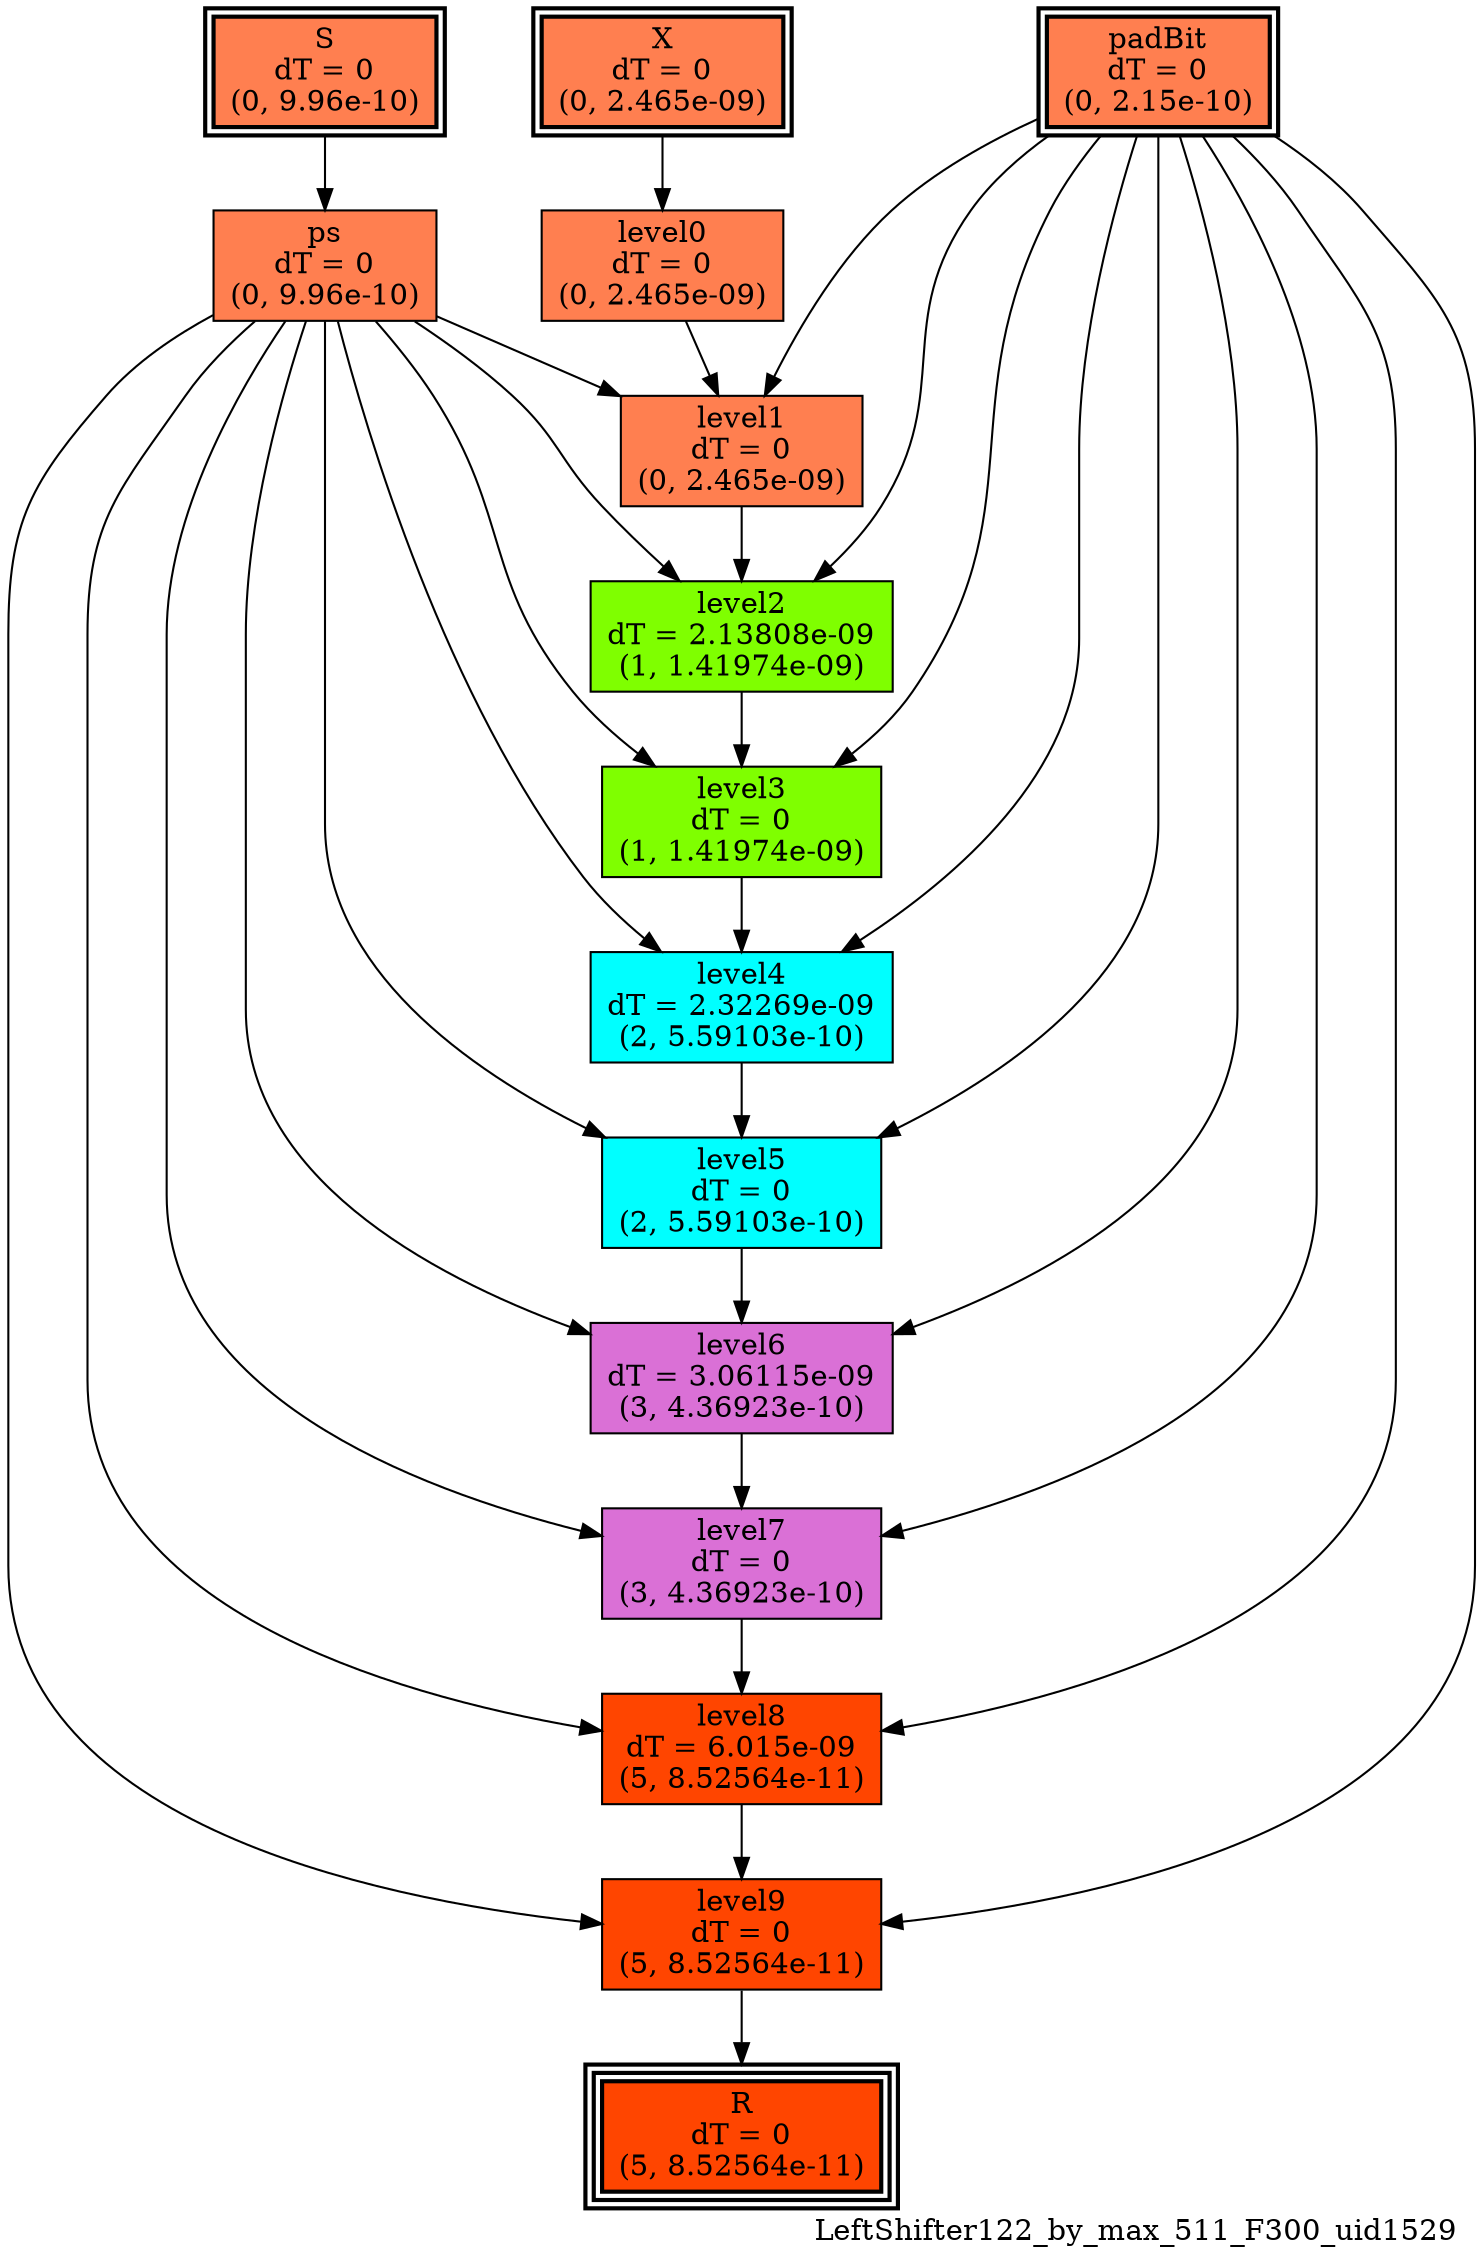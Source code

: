 digraph LeftShifter122_by_max_511_F300_uid1529
{
	//graph drawing options
	label=LeftShifter122_by_max_511_F300_uid1529;
	labelloc=bottom;
	labeljust=right;
	ratio=auto;
	nodesep=0.25;
	ranksep=0.5;

	//input/output signals of operator LeftShifter122_by_max_511_F300_uid1529
	X__LeftShifter122_by_max_511_F300_uid1529 [ label="X\ndT = 0\n(0, 2.465e-09)", shape=box, color=black, style="bold, filled", fillcolor=coral, peripheries=2 ];
	S__LeftShifter122_by_max_511_F300_uid1529 [ label="S\ndT = 0\n(0, 9.96e-10)", shape=box, color=black, style="bold, filled", fillcolor=coral, peripheries=2 ];
	padBit__LeftShifter122_by_max_511_F300_uid1529 [ label="padBit\ndT = 0\n(0, 2.15e-10)", shape=box, color=black, style="bold, filled", fillcolor=coral, peripheries=2 ];
	R__LeftShifter122_by_max_511_F300_uid1529 [ label="R\ndT = 0\n(5, 8.52564e-11)", shape=box, color=black, style="bold, filled", fillcolor=orangered, peripheries=3 ];
	{rank=same X__LeftShifter122_by_max_511_F300_uid1529, S__LeftShifter122_by_max_511_F300_uid1529, padBit__LeftShifter122_by_max_511_F300_uid1529};
	{rank=same R__LeftShifter122_by_max_511_F300_uid1529};
	//internal signals of operator LeftShifter122_by_max_511_F300_uid1529
	ps__LeftShifter122_by_max_511_F300_uid1529 [ label="ps\ndT = 0\n(0, 9.96e-10)", shape=box, color=black, style=filled, fillcolor=coral, peripheries=1 ];
	level0__LeftShifter122_by_max_511_F300_uid1529 [ label="level0\ndT = 0\n(0, 2.465e-09)", shape=box, color=black, style=filled, fillcolor=coral, peripheries=1 ];
	level1__LeftShifter122_by_max_511_F300_uid1529 [ label="level1\ndT = 0\n(0, 2.465e-09)", shape=box, color=black, style=filled, fillcolor=coral, peripheries=1 ];
	level2__LeftShifter122_by_max_511_F300_uid1529 [ label="level2\ndT = 2.13808e-09\n(1, 1.41974e-09)", shape=box, color=black, style=filled, fillcolor=chartreuse, peripheries=1 ];
	level3__LeftShifter122_by_max_511_F300_uid1529 [ label="level3\ndT = 0\n(1, 1.41974e-09)", shape=box, color=black, style=filled, fillcolor=chartreuse, peripheries=1 ];
	level4__LeftShifter122_by_max_511_F300_uid1529 [ label="level4\ndT = 2.32269e-09\n(2, 5.59103e-10)", shape=box, color=black, style=filled, fillcolor=cyan, peripheries=1 ];
	level5__LeftShifter122_by_max_511_F300_uid1529 [ label="level5\ndT = 0\n(2, 5.59103e-10)", shape=box, color=black, style=filled, fillcolor=cyan, peripheries=1 ];
	level6__LeftShifter122_by_max_511_F300_uid1529 [ label="level6\ndT = 3.06115e-09\n(3, 4.36923e-10)", shape=box, color=black, style=filled, fillcolor=orchid, peripheries=1 ];
	level7__LeftShifter122_by_max_511_F300_uid1529 [ label="level7\ndT = 0\n(3, 4.36923e-10)", shape=box, color=black, style=filled, fillcolor=orchid, peripheries=1 ];
	level8__LeftShifter122_by_max_511_F300_uid1529 [ label="level8\ndT = 6.015e-09\n(5, 8.52564e-11)", shape=box, color=black, style=filled, fillcolor=orangered, peripheries=1 ];
	level9__LeftShifter122_by_max_511_F300_uid1529 [ label="level9\ndT = 0\n(5, 8.52564e-11)", shape=box, color=black, style=filled, fillcolor=orangered, peripheries=1 ];

	//subcomponents of operator LeftShifter122_by_max_511_F300_uid1529

	//input and internal signal connections of operator LeftShifter122_by_max_511_F300_uid1529
	X__LeftShifter122_by_max_511_F300_uid1529 -> level0__LeftShifter122_by_max_511_F300_uid1529 [ arrowhead=normal, arrowsize=1.0, arrowtail=normal, color=black, dir=forward  ];
	S__LeftShifter122_by_max_511_F300_uid1529 -> ps__LeftShifter122_by_max_511_F300_uid1529 [ arrowhead=normal, arrowsize=1.0, arrowtail=normal, color=black, dir=forward  ];
	padBit__LeftShifter122_by_max_511_F300_uid1529 -> level1__LeftShifter122_by_max_511_F300_uid1529 [ arrowhead=normal, arrowsize=1.0, arrowtail=normal, color=black, dir=forward  ];
	padBit__LeftShifter122_by_max_511_F300_uid1529 -> level2__LeftShifter122_by_max_511_F300_uid1529 [ arrowhead=normal, arrowsize=1.0, arrowtail=normal, color=black, dir=forward  ];
	padBit__LeftShifter122_by_max_511_F300_uid1529 -> level3__LeftShifter122_by_max_511_F300_uid1529 [ arrowhead=normal, arrowsize=1.0, arrowtail=normal, color=black, dir=forward  ];
	padBit__LeftShifter122_by_max_511_F300_uid1529 -> level4__LeftShifter122_by_max_511_F300_uid1529 [ arrowhead=normal, arrowsize=1.0, arrowtail=normal, color=black, dir=forward  ];
	padBit__LeftShifter122_by_max_511_F300_uid1529 -> level5__LeftShifter122_by_max_511_F300_uid1529 [ arrowhead=normal, arrowsize=1.0, arrowtail=normal, color=black, dir=forward  ];
	padBit__LeftShifter122_by_max_511_F300_uid1529 -> level6__LeftShifter122_by_max_511_F300_uid1529 [ arrowhead=normal, arrowsize=1.0, arrowtail=normal, color=black, dir=forward  ];
	padBit__LeftShifter122_by_max_511_F300_uid1529 -> level7__LeftShifter122_by_max_511_F300_uid1529 [ arrowhead=normal, arrowsize=1.0, arrowtail=normal, color=black, dir=forward  ];
	padBit__LeftShifter122_by_max_511_F300_uid1529 -> level8__LeftShifter122_by_max_511_F300_uid1529 [ arrowhead=normal, arrowsize=1.0, arrowtail=normal, color=black, dir=forward  ];
	padBit__LeftShifter122_by_max_511_F300_uid1529 -> level9__LeftShifter122_by_max_511_F300_uid1529 [ arrowhead=normal, arrowsize=1.0, arrowtail=normal, color=black, dir=forward  ];
	ps__LeftShifter122_by_max_511_F300_uid1529 -> level1__LeftShifter122_by_max_511_F300_uid1529 [ arrowhead=normal, arrowsize=1.0, arrowtail=normal, color=black, dir=forward  ];
	ps__LeftShifter122_by_max_511_F300_uid1529 -> level2__LeftShifter122_by_max_511_F300_uid1529 [ arrowhead=normal, arrowsize=1.0, arrowtail=normal, color=black, dir=forward  ];
	ps__LeftShifter122_by_max_511_F300_uid1529 -> level3__LeftShifter122_by_max_511_F300_uid1529 [ arrowhead=normal, arrowsize=1.0, arrowtail=normal, color=black, dir=forward  ];
	ps__LeftShifter122_by_max_511_F300_uid1529 -> level4__LeftShifter122_by_max_511_F300_uid1529 [ arrowhead=normal, arrowsize=1.0, arrowtail=normal, color=black, dir=forward  ];
	ps__LeftShifter122_by_max_511_F300_uid1529 -> level5__LeftShifter122_by_max_511_F300_uid1529 [ arrowhead=normal, arrowsize=1.0, arrowtail=normal, color=black, dir=forward  ];
	ps__LeftShifter122_by_max_511_F300_uid1529 -> level6__LeftShifter122_by_max_511_F300_uid1529 [ arrowhead=normal, arrowsize=1.0, arrowtail=normal, color=black, dir=forward  ];
	ps__LeftShifter122_by_max_511_F300_uid1529 -> level7__LeftShifter122_by_max_511_F300_uid1529 [ arrowhead=normal, arrowsize=1.0, arrowtail=normal, color=black, dir=forward  ];
	ps__LeftShifter122_by_max_511_F300_uid1529 -> level8__LeftShifter122_by_max_511_F300_uid1529 [ arrowhead=normal, arrowsize=1.0, arrowtail=normal, color=black, dir=forward  ];
	ps__LeftShifter122_by_max_511_F300_uid1529 -> level9__LeftShifter122_by_max_511_F300_uid1529 [ arrowhead=normal, arrowsize=1.0, arrowtail=normal, color=black, dir=forward  ];
	level0__LeftShifter122_by_max_511_F300_uid1529 -> level1__LeftShifter122_by_max_511_F300_uid1529 [ arrowhead=normal, arrowsize=1.0, arrowtail=normal, color=black, dir=forward  ];
	level1__LeftShifter122_by_max_511_F300_uid1529 -> level2__LeftShifter122_by_max_511_F300_uid1529 [ arrowhead=normal, arrowsize=1.0, arrowtail=normal, color=black, dir=forward  ];
	level2__LeftShifter122_by_max_511_F300_uid1529 -> level3__LeftShifter122_by_max_511_F300_uid1529 [ arrowhead=normal, arrowsize=1.0, arrowtail=normal, color=black, dir=forward  ];
	level3__LeftShifter122_by_max_511_F300_uid1529 -> level4__LeftShifter122_by_max_511_F300_uid1529 [ arrowhead=normal, arrowsize=1.0, arrowtail=normal, color=black, dir=forward  ];
	level4__LeftShifter122_by_max_511_F300_uid1529 -> level5__LeftShifter122_by_max_511_F300_uid1529 [ arrowhead=normal, arrowsize=1.0, arrowtail=normal, color=black, dir=forward  ];
	level5__LeftShifter122_by_max_511_F300_uid1529 -> level6__LeftShifter122_by_max_511_F300_uid1529 [ arrowhead=normal, arrowsize=1.0, arrowtail=normal, color=black, dir=forward  ];
	level6__LeftShifter122_by_max_511_F300_uid1529 -> level7__LeftShifter122_by_max_511_F300_uid1529 [ arrowhead=normal, arrowsize=1.0, arrowtail=normal, color=black, dir=forward  ];
	level7__LeftShifter122_by_max_511_F300_uid1529 -> level8__LeftShifter122_by_max_511_F300_uid1529 [ arrowhead=normal, arrowsize=1.0, arrowtail=normal, color=black, dir=forward  ];
	level8__LeftShifter122_by_max_511_F300_uid1529 -> level9__LeftShifter122_by_max_511_F300_uid1529 [ arrowhead=normal, arrowsize=1.0, arrowtail=normal, color=black, dir=forward  ];
	level9__LeftShifter122_by_max_511_F300_uid1529 -> R__LeftShifter122_by_max_511_F300_uid1529 [ arrowhead=normal, arrowsize=1.0, arrowtail=normal, color=black, dir=forward  ];
}

